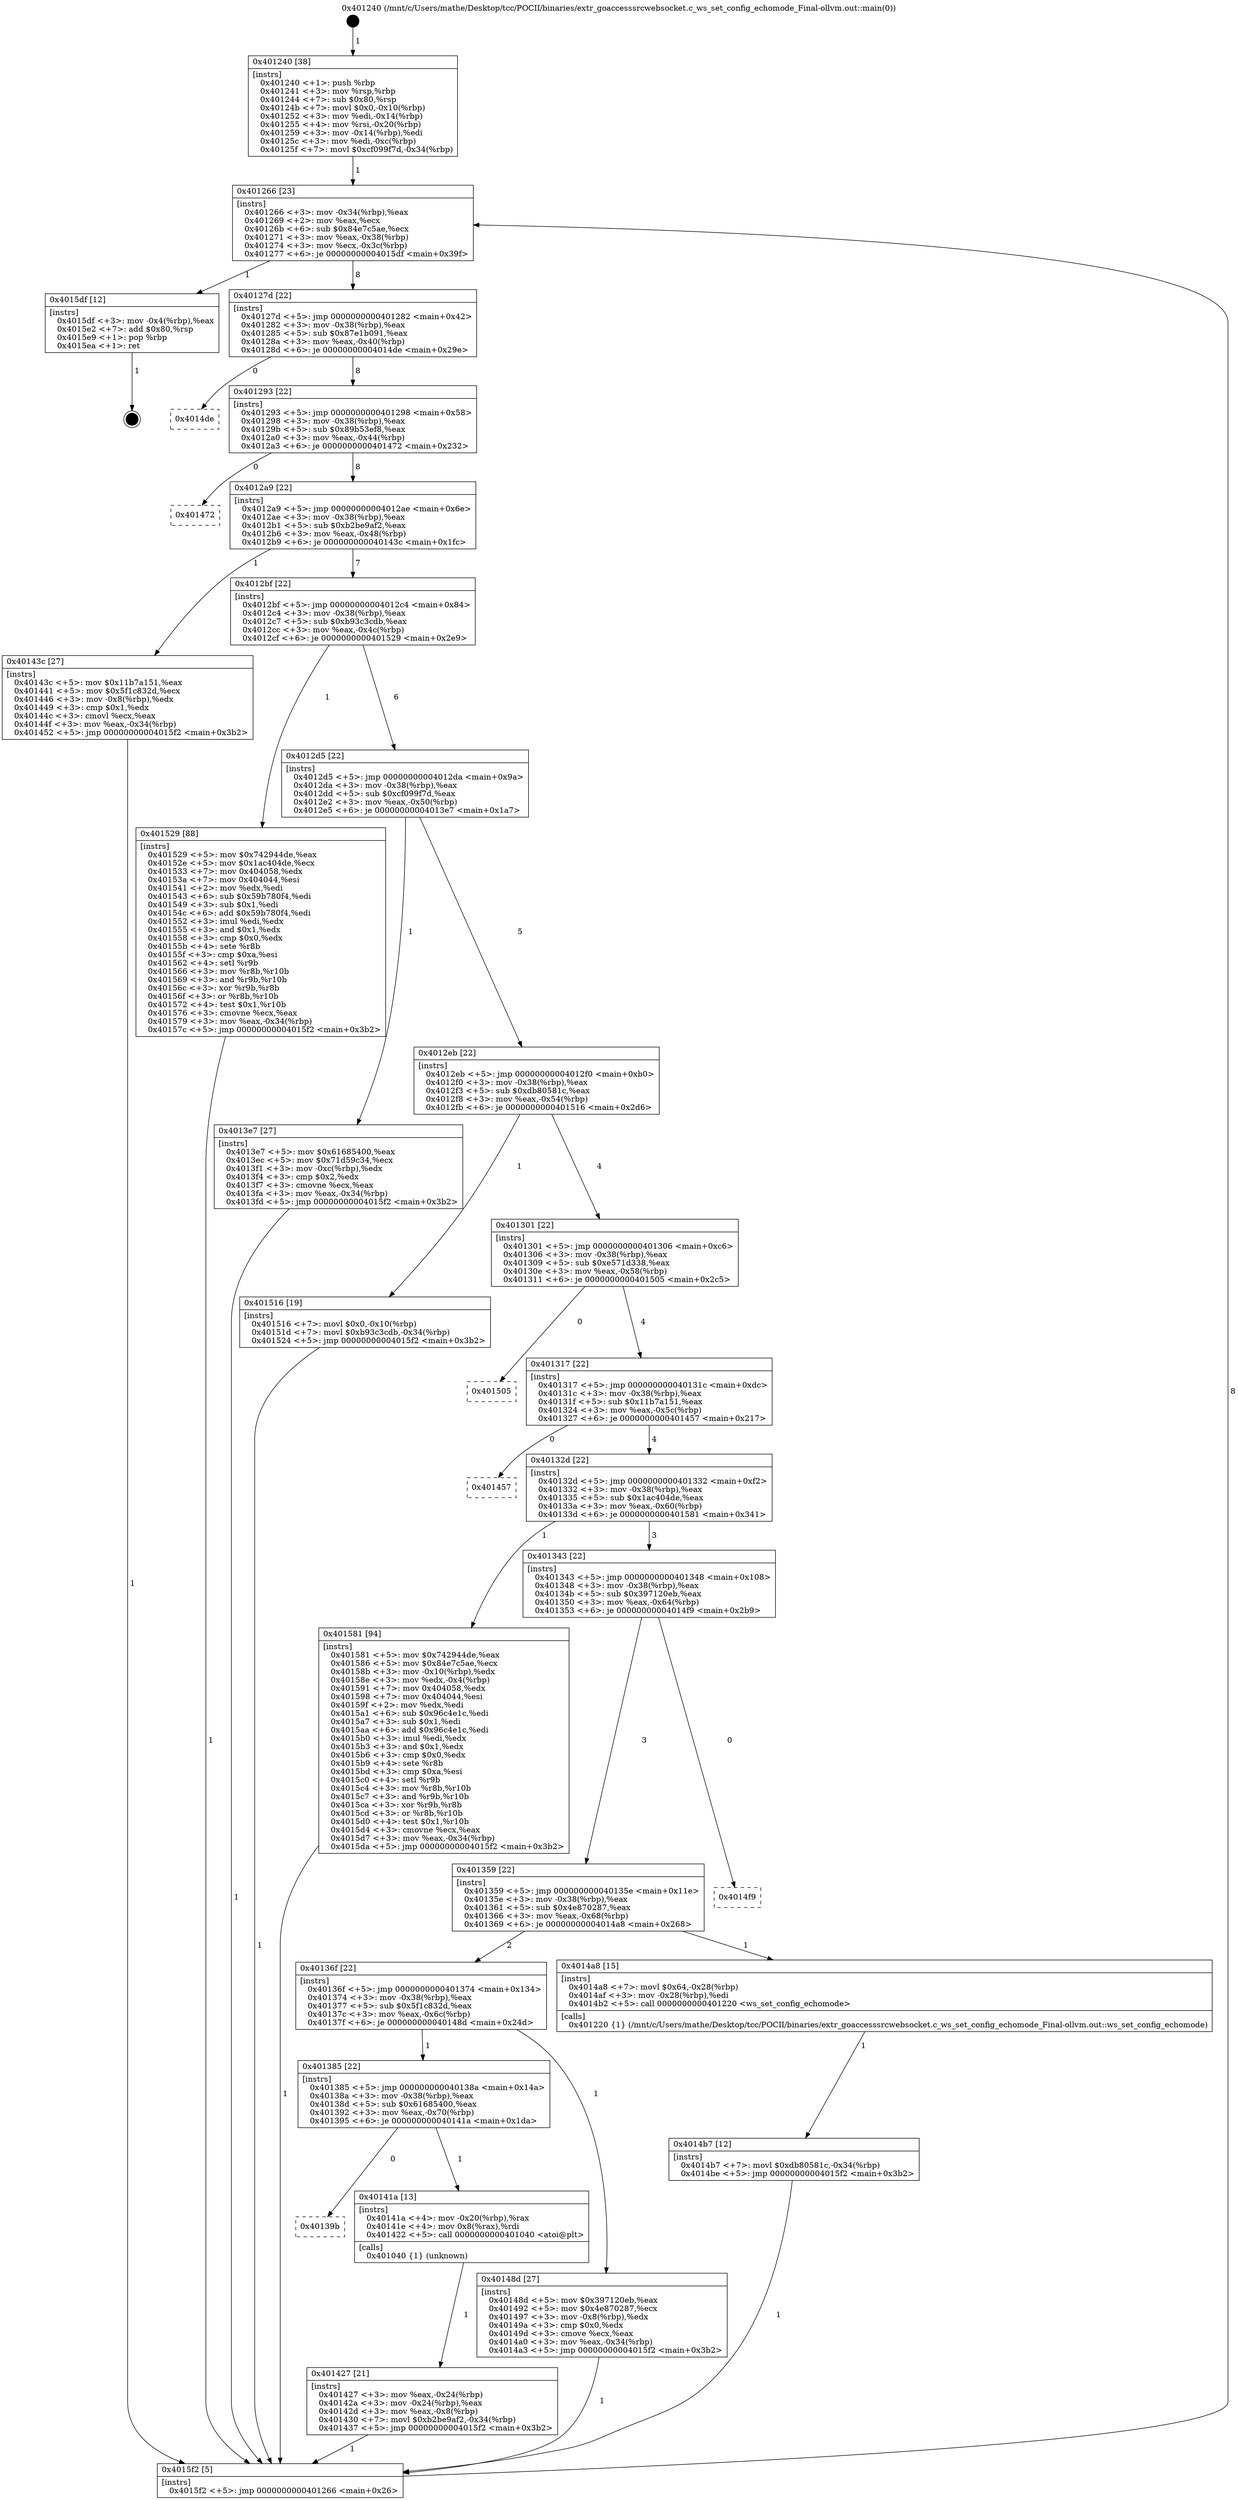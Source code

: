 digraph "0x401240" {
  label = "0x401240 (/mnt/c/Users/mathe/Desktop/tcc/POCII/binaries/extr_goaccesssrcwebsocket.c_ws_set_config_echomode_Final-ollvm.out::main(0))"
  labelloc = "t"
  node[shape=record]

  Entry [label="",width=0.3,height=0.3,shape=circle,fillcolor=black,style=filled]
  "0x401266" [label="{
     0x401266 [23]\l
     | [instrs]\l
     &nbsp;&nbsp;0x401266 \<+3\>: mov -0x34(%rbp),%eax\l
     &nbsp;&nbsp;0x401269 \<+2\>: mov %eax,%ecx\l
     &nbsp;&nbsp;0x40126b \<+6\>: sub $0x84e7c5ae,%ecx\l
     &nbsp;&nbsp;0x401271 \<+3\>: mov %eax,-0x38(%rbp)\l
     &nbsp;&nbsp;0x401274 \<+3\>: mov %ecx,-0x3c(%rbp)\l
     &nbsp;&nbsp;0x401277 \<+6\>: je 00000000004015df \<main+0x39f\>\l
  }"]
  "0x4015df" [label="{
     0x4015df [12]\l
     | [instrs]\l
     &nbsp;&nbsp;0x4015df \<+3\>: mov -0x4(%rbp),%eax\l
     &nbsp;&nbsp;0x4015e2 \<+7\>: add $0x80,%rsp\l
     &nbsp;&nbsp;0x4015e9 \<+1\>: pop %rbp\l
     &nbsp;&nbsp;0x4015ea \<+1\>: ret\l
  }"]
  "0x40127d" [label="{
     0x40127d [22]\l
     | [instrs]\l
     &nbsp;&nbsp;0x40127d \<+5\>: jmp 0000000000401282 \<main+0x42\>\l
     &nbsp;&nbsp;0x401282 \<+3\>: mov -0x38(%rbp),%eax\l
     &nbsp;&nbsp;0x401285 \<+5\>: sub $0x87e1b091,%eax\l
     &nbsp;&nbsp;0x40128a \<+3\>: mov %eax,-0x40(%rbp)\l
     &nbsp;&nbsp;0x40128d \<+6\>: je 00000000004014de \<main+0x29e\>\l
  }"]
  Exit [label="",width=0.3,height=0.3,shape=circle,fillcolor=black,style=filled,peripheries=2]
  "0x4014de" [label="{
     0x4014de\l
  }", style=dashed]
  "0x401293" [label="{
     0x401293 [22]\l
     | [instrs]\l
     &nbsp;&nbsp;0x401293 \<+5\>: jmp 0000000000401298 \<main+0x58\>\l
     &nbsp;&nbsp;0x401298 \<+3\>: mov -0x38(%rbp),%eax\l
     &nbsp;&nbsp;0x40129b \<+5\>: sub $0x89b53ef8,%eax\l
     &nbsp;&nbsp;0x4012a0 \<+3\>: mov %eax,-0x44(%rbp)\l
     &nbsp;&nbsp;0x4012a3 \<+6\>: je 0000000000401472 \<main+0x232\>\l
  }"]
  "0x4014b7" [label="{
     0x4014b7 [12]\l
     | [instrs]\l
     &nbsp;&nbsp;0x4014b7 \<+7\>: movl $0xdb80581c,-0x34(%rbp)\l
     &nbsp;&nbsp;0x4014be \<+5\>: jmp 00000000004015f2 \<main+0x3b2\>\l
  }"]
  "0x401472" [label="{
     0x401472\l
  }", style=dashed]
  "0x4012a9" [label="{
     0x4012a9 [22]\l
     | [instrs]\l
     &nbsp;&nbsp;0x4012a9 \<+5\>: jmp 00000000004012ae \<main+0x6e\>\l
     &nbsp;&nbsp;0x4012ae \<+3\>: mov -0x38(%rbp),%eax\l
     &nbsp;&nbsp;0x4012b1 \<+5\>: sub $0xb2be9af2,%eax\l
     &nbsp;&nbsp;0x4012b6 \<+3\>: mov %eax,-0x48(%rbp)\l
     &nbsp;&nbsp;0x4012b9 \<+6\>: je 000000000040143c \<main+0x1fc\>\l
  }"]
  "0x401427" [label="{
     0x401427 [21]\l
     | [instrs]\l
     &nbsp;&nbsp;0x401427 \<+3\>: mov %eax,-0x24(%rbp)\l
     &nbsp;&nbsp;0x40142a \<+3\>: mov -0x24(%rbp),%eax\l
     &nbsp;&nbsp;0x40142d \<+3\>: mov %eax,-0x8(%rbp)\l
     &nbsp;&nbsp;0x401430 \<+7\>: movl $0xb2be9af2,-0x34(%rbp)\l
     &nbsp;&nbsp;0x401437 \<+5\>: jmp 00000000004015f2 \<main+0x3b2\>\l
  }"]
  "0x40143c" [label="{
     0x40143c [27]\l
     | [instrs]\l
     &nbsp;&nbsp;0x40143c \<+5\>: mov $0x11b7a151,%eax\l
     &nbsp;&nbsp;0x401441 \<+5\>: mov $0x5f1c832d,%ecx\l
     &nbsp;&nbsp;0x401446 \<+3\>: mov -0x8(%rbp),%edx\l
     &nbsp;&nbsp;0x401449 \<+3\>: cmp $0x1,%edx\l
     &nbsp;&nbsp;0x40144c \<+3\>: cmovl %ecx,%eax\l
     &nbsp;&nbsp;0x40144f \<+3\>: mov %eax,-0x34(%rbp)\l
     &nbsp;&nbsp;0x401452 \<+5\>: jmp 00000000004015f2 \<main+0x3b2\>\l
  }"]
  "0x4012bf" [label="{
     0x4012bf [22]\l
     | [instrs]\l
     &nbsp;&nbsp;0x4012bf \<+5\>: jmp 00000000004012c4 \<main+0x84\>\l
     &nbsp;&nbsp;0x4012c4 \<+3\>: mov -0x38(%rbp),%eax\l
     &nbsp;&nbsp;0x4012c7 \<+5\>: sub $0xb93c3cdb,%eax\l
     &nbsp;&nbsp;0x4012cc \<+3\>: mov %eax,-0x4c(%rbp)\l
     &nbsp;&nbsp;0x4012cf \<+6\>: je 0000000000401529 \<main+0x2e9\>\l
  }"]
  "0x40139b" [label="{
     0x40139b\l
  }", style=dashed]
  "0x401529" [label="{
     0x401529 [88]\l
     | [instrs]\l
     &nbsp;&nbsp;0x401529 \<+5\>: mov $0x742944de,%eax\l
     &nbsp;&nbsp;0x40152e \<+5\>: mov $0x1ac404de,%ecx\l
     &nbsp;&nbsp;0x401533 \<+7\>: mov 0x404058,%edx\l
     &nbsp;&nbsp;0x40153a \<+7\>: mov 0x404044,%esi\l
     &nbsp;&nbsp;0x401541 \<+2\>: mov %edx,%edi\l
     &nbsp;&nbsp;0x401543 \<+6\>: sub $0x59b780f4,%edi\l
     &nbsp;&nbsp;0x401549 \<+3\>: sub $0x1,%edi\l
     &nbsp;&nbsp;0x40154c \<+6\>: add $0x59b780f4,%edi\l
     &nbsp;&nbsp;0x401552 \<+3\>: imul %edi,%edx\l
     &nbsp;&nbsp;0x401555 \<+3\>: and $0x1,%edx\l
     &nbsp;&nbsp;0x401558 \<+3\>: cmp $0x0,%edx\l
     &nbsp;&nbsp;0x40155b \<+4\>: sete %r8b\l
     &nbsp;&nbsp;0x40155f \<+3\>: cmp $0xa,%esi\l
     &nbsp;&nbsp;0x401562 \<+4\>: setl %r9b\l
     &nbsp;&nbsp;0x401566 \<+3\>: mov %r8b,%r10b\l
     &nbsp;&nbsp;0x401569 \<+3\>: and %r9b,%r10b\l
     &nbsp;&nbsp;0x40156c \<+3\>: xor %r9b,%r8b\l
     &nbsp;&nbsp;0x40156f \<+3\>: or %r8b,%r10b\l
     &nbsp;&nbsp;0x401572 \<+4\>: test $0x1,%r10b\l
     &nbsp;&nbsp;0x401576 \<+3\>: cmovne %ecx,%eax\l
     &nbsp;&nbsp;0x401579 \<+3\>: mov %eax,-0x34(%rbp)\l
     &nbsp;&nbsp;0x40157c \<+5\>: jmp 00000000004015f2 \<main+0x3b2\>\l
  }"]
  "0x4012d5" [label="{
     0x4012d5 [22]\l
     | [instrs]\l
     &nbsp;&nbsp;0x4012d5 \<+5\>: jmp 00000000004012da \<main+0x9a\>\l
     &nbsp;&nbsp;0x4012da \<+3\>: mov -0x38(%rbp),%eax\l
     &nbsp;&nbsp;0x4012dd \<+5\>: sub $0xcf099f7d,%eax\l
     &nbsp;&nbsp;0x4012e2 \<+3\>: mov %eax,-0x50(%rbp)\l
     &nbsp;&nbsp;0x4012e5 \<+6\>: je 00000000004013e7 \<main+0x1a7\>\l
  }"]
  "0x40141a" [label="{
     0x40141a [13]\l
     | [instrs]\l
     &nbsp;&nbsp;0x40141a \<+4\>: mov -0x20(%rbp),%rax\l
     &nbsp;&nbsp;0x40141e \<+4\>: mov 0x8(%rax),%rdi\l
     &nbsp;&nbsp;0x401422 \<+5\>: call 0000000000401040 \<atoi@plt\>\l
     | [calls]\l
     &nbsp;&nbsp;0x401040 \{1\} (unknown)\l
  }"]
  "0x4013e7" [label="{
     0x4013e7 [27]\l
     | [instrs]\l
     &nbsp;&nbsp;0x4013e7 \<+5\>: mov $0x61685400,%eax\l
     &nbsp;&nbsp;0x4013ec \<+5\>: mov $0x71d59c34,%ecx\l
     &nbsp;&nbsp;0x4013f1 \<+3\>: mov -0xc(%rbp),%edx\l
     &nbsp;&nbsp;0x4013f4 \<+3\>: cmp $0x2,%edx\l
     &nbsp;&nbsp;0x4013f7 \<+3\>: cmovne %ecx,%eax\l
     &nbsp;&nbsp;0x4013fa \<+3\>: mov %eax,-0x34(%rbp)\l
     &nbsp;&nbsp;0x4013fd \<+5\>: jmp 00000000004015f2 \<main+0x3b2\>\l
  }"]
  "0x4012eb" [label="{
     0x4012eb [22]\l
     | [instrs]\l
     &nbsp;&nbsp;0x4012eb \<+5\>: jmp 00000000004012f0 \<main+0xb0\>\l
     &nbsp;&nbsp;0x4012f0 \<+3\>: mov -0x38(%rbp),%eax\l
     &nbsp;&nbsp;0x4012f3 \<+5\>: sub $0xdb80581c,%eax\l
     &nbsp;&nbsp;0x4012f8 \<+3\>: mov %eax,-0x54(%rbp)\l
     &nbsp;&nbsp;0x4012fb \<+6\>: je 0000000000401516 \<main+0x2d6\>\l
  }"]
  "0x4015f2" [label="{
     0x4015f2 [5]\l
     | [instrs]\l
     &nbsp;&nbsp;0x4015f2 \<+5\>: jmp 0000000000401266 \<main+0x26\>\l
  }"]
  "0x401240" [label="{
     0x401240 [38]\l
     | [instrs]\l
     &nbsp;&nbsp;0x401240 \<+1\>: push %rbp\l
     &nbsp;&nbsp;0x401241 \<+3\>: mov %rsp,%rbp\l
     &nbsp;&nbsp;0x401244 \<+7\>: sub $0x80,%rsp\l
     &nbsp;&nbsp;0x40124b \<+7\>: movl $0x0,-0x10(%rbp)\l
     &nbsp;&nbsp;0x401252 \<+3\>: mov %edi,-0x14(%rbp)\l
     &nbsp;&nbsp;0x401255 \<+4\>: mov %rsi,-0x20(%rbp)\l
     &nbsp;&nbsp;0x401259 \<+3\>: mov -0x14(%rbp),%edi\l
     &nbsp;&nbsp;0x40125c \<+3\>: mov %edi,-0xc(%rbp)\l
     &nbsp;&nbsp;0x40125f \<+7\>: movl $0xcf099f7d,-0x34(%rbp)\l
  }"]
  "0x401385" [label="{
     0x401385 [22]\l
     | [instrs]\l
     &nbsp;&nbsp;0x401385 \<+5\>: jmp 000000000040138a \<main+0x14a\>\l
     &nbsp;&nbsp;0x40138a \<+3\>: mov -0x38(%rbp),%eax\l
     &nbsp;&nbsp;0x40138d \<+5\>: sub $0x61685400,%eax\l
     &nbsp;&nbsp;0x401392 \<+3\>: mov %eax,-0x70(%rbp)\l
     &nbsp;&nbsp;0x401395 \<+6\>: je 000000000040141a \<main+0x1da\>\l
  }"]
  "0x401516" [label="{
     0x401516 [19]\l
     | [instrs]\l
     &nbsp;&nbsp;0x401516 \<+7\>: movl $0x0,-0x10(%rbp)\l
     &nbsp;&nbsp;0x40151d \<+7\>: movl $0xb93c3cdb,-0x34(%rbp)\l
     &nbsp;&nbsp;0x401524 \<+5\>: jmp 00000000004015f2 \<main+0x3b2\>\l
  }"]
  "0x401301" [label="{
     0x401301 [22]\l
     | [instrs]\l
     &nbsp;&nbsp;0x401301 \<+5\>: jmp 0000000000401306 \<main+0xc6\>\l
     &nbsp;&nbsp;0x401306 \<+3\>: mov -0x38(%rbp),%eax\l
     &nbsp;&nbsp;0x401309 \<+5\>: sub $0xe571d338,%eax\l
     &nbsp;&nbsp;0x40130e \<+3\>: mov %eax,-0x58(%rbp)\l
     &nbsp;&nbsp;0x401311 \<+6\>: je 0000000000401505 \<main+0x2c5\>\l
  }"]
  "0x40148d" [label="{
     0x40148d [27]\l
     | [instrs]\l
     &nbsp;&nbsp;0x40148d \<+5\>: mov $0x397120eb,%eax\l
     &nbsp;&nbsp;0x401492 \<+5\>: mov $0x4e870287,%ecx\l
     &nbsp;&nbsp;0x401497 \<+3\>: mov -0x8(%rbp),%edx\l
     &nbsp;&nbsp;0x40149a \<+3\>: cmp $0x0,%edx\l
     &nbsp;&nbsp;0x40149d \<+3\>: cmove %ecx,%eax\l
     &nbsp;&nbsp;0x4014a0 \<+3\>: mov %eax,-0x34(%rbp)\l
     &nbsp;&nbsp;0x4014a3 \<+5\>: jmp 00000000004015f2 \<main+0x3b2\>\l
  }"]
  "0x401505" [label="{
     0x401505\l
  }", style=dashed]
  "0x401317" [label="{
     0x401317 [22]\l
     | [instrs]\l
     &nbsp;&nbsp;0x401317 \<+5\>: jmp 000000000040131c \<main+0xdc\>\l
     &nbsp;&nbsp;0x40131c \<+3\>: mov -0x38(%rbp),%eax\l
     &nbsp;&nbsp;0x40131f \<+5\>: sub $0x11b7a151,%eax\l
     &nbsp;&nbsp;0x401324 \<+3\>: mov %eax,-0x5c(%rbp)\l
     &nbsp;&nbsp;0x401327 \<+6\>: je 0000000000401457 \<main+0x217\>\l
  }"]
  "0x40136f" [label="{
     0x40136f [22]\l
     | [instrs]\l
     &nbsp;&nbsp;0x40136f \<+5\>: jmp 0000000000401374 \<main+0x134\>\l
     &nbsp;&nbsp;0x401374 \<+3\>: mov -0x38(%rbp),%eax\l
     &nbsp;&nbsp;0x401377 \<+5\>: sub $0x5f1c832d,%eax\l
     &nbsp;&nbsp;0x40137c \<+3\>: mov %eax,-0x6c(%rbp)\l
     &nbsp;&nbsp;0x40137f \<+6\>: je 000000000040148d \<main+0x24d\>\l
  }"]
  "0x401457" [label="{
     0x401457\l
  }", style=dashed]
  "0x40132d" [label="{
     0x40132d [22]\l
     | [instrs]\l
     &nbsp;&nbsp;0x40132d \<+5\>: jmp 0000000000401332 \<main+0xf2\>\l
     &nbsp;&nbsp;0x401332 \<+3\>: mov -0x38(%rbp),%eax\l
     &nbsp;&nbsp;0x401335 \<+5\>: sub $0x1ac404de,%eax\l
     &nbsp;&nbsp;0x40133a \<+3\>: mov %eax,-0x60(%rbp)\l
     &nbsp;&nbsp;0x40133d \<+6\>: je 0000000000401581 \<main+0x341\>\l
  }"]
  "0x4014a8" [label="{
     0x4014a8 [15]\l
     | [instrs]\l
     &nbsp;&nbsp;0x4014a8 \<+7\>: movl $0x64,-0x28(%rbp)\l
     &nbsp;&nbsp;0x4014af \<+3\>: mov -0x28(%rbp),%edi\l
     &nbsp;&nbsp;0x4014b2 \<+5\>: call 0000000000401220 \<ws_set_config_echomode\>\l
     | [calls]\l
     &nbsp;&nbsp;0x401220 \{1\} (/mnt/c/Users/mathe/Desktop/tcc/POCII/binaries/extr_goaccesssrcwebsocket.c_ws_set_config_echomode_Final-ollvm.out::ws_set_config_echomode)\l
  }"]
  "0x401581" [label="{
     0x401581 [94]\l
     | [instrs]\l
     &nbsp;&nbsp;0x401581 \<+5\>: mov $0x742944de,%eax\l
     &nbsp;&nbsp;0x401586 \<+5\>: mov $0x84e7c5ae,%ecx\l
     &nbsp;&nbsp;0x40158b \<+3\>: mov -0x10(%rbp),%edx\l
     &nbsp;&nbsp;0x40158e \<+3\>: mov %edx,-0x4(%rbp)\l
     &nbsp;&nbsp;0x401591 \<+7\>: mov 0x404058,%edx\l
     &nbsp;&nbsp;0x401598 \<+7\>: mov 0x404044,%esi\l
     &nbsp;&nbsp;0x40159f \<+2\>: mov %edx,%edi\l
     &nbsp;&nbsp;0x4015a1 \<+6\>: sub $0x96c4e1c,%edi\l
     &nbsp;&nbsp;0x4015a7 \<+3\>: sub $0x1,%edi\l
     &nbsp;&nbsp;0x4015aa \<+6\>: add $0x96c4e1c,%edi\l
     &nbsp;&nbsp;0x4015b0 \<+3\>: imul %edi,%edx\l
     &nbsp;&nbsp;0x4015b3 \<+3\>: and $0x1,%edx\l
     &nbsp;&nbsp;0x4015b6 \<+3\>: cmp $0x0,%edx\l
     &nbsp;&nbsp;0x4015b9 \<+4\>: sete %r8b\l
     &nbsp;&nbsp;0x4015bd \<+3\>: cmp $0xa,%esi\l
     &nbsp;&nbsp;0x4015c0 \<+4\>: setl %r9b\l
     &nbsp;&nbsp;0x4015c4 \<+3\>: mov %r8b,%r10b\l
     &nbsp;&nbsp;0x4015c7 \<+3\>: and %r9b,%r10b\l
     &nbsp;&nbsp;0x4015ca \<+3\>: xor %r9b,%r8b\l
     &nbsp;&nbsp;0x4015cd \<+3\>: or %r8b,%r10b\l
     &nbsp;&nbsp;0x4015d0 \<+4\>: test $0x1,%r10b\l
     &nbsp;&nbsp;0x4015d4 \<+3\>: cmovne %ecx,%eax\l
     &nbsp;&nbsp;0x4015d7 \<+3\>: mov %eax,-0x34(%rbp)\l
     &nbsp;&nbsp;0x4015da \<+5\>: jmp 00000000004015f2 \<main+0x3b2\>\l
  }"]
  "0x401343" [label="{
     0x401343 [22]\l
     | [instrs]\l
     &nbsp;&nbsp;0x401343 \<+5\>: jmp 0000000000401348 \<main+0x108\>\l
     &nbsp;&nbsp;0x401348 \<+3\>: mov -0x38(%rbp),%eax\l
     &nbsp;&nbsp;0x40134b \<+5\>: sub $0x397120eb,%eax\l
     &nbsp;&nbsp;0x401350 \<+3\>: mov %eax,-0x64(%rbp)\l
     &nbsp;&nbsp;0x401353 \<+6\>: je 00000000004014f9 \<main+0x2b9\>\l
  }"]
  "0x401359" [label="{
     0x401359 [22]\l
     | [instrs]\l
     &nbsp;&nbsp;0x401359 \<+5\>: jmp 000000000040135e \<main+0x11e\>\l
     &nbsp;&nbsp;0x40135e \<+3\>: mov -0x38(%rbp),%eax\l
     &nbsp;&nbsp;0x401361 \<+5\>: sub $0x4e870287,%eax\l
     &nbsp;&nbsp;0x401366 \<+3\>: mov %eax,-0x68(%rbp)\l
     &nbsp;&nbsp;0x401369 \<+6\>: je 00000000004014a8 \<main+0x268\>\l
  }"]
  "0x4014f9" [label="{
     0x4014f9\l
  }", style=dashed]
  Entry -> "0x401240" [label=" 1"]
  "0x401266" -> "0x4015df" [label=" 1"]
  "0x401266" -> "0x40127d" [label=" 8"]
  "0x4015df" -> Exit [label=" 1"]
  "0x40127d" -> "0x4014de" [label=" 0"]
  "0x40127d" -> "0x401293" [label=" 8"]
  "0x401581" -> "0x4015f2" [label=" 1"]
  "0x401293" -> "0x401472" [label=" 0"]
  "0x401293" -> "0x4012a9" [label=" 8"]
  "0x401529" -> "0x4015f2" [label=" 1"]
  "0x4012a9" -> "0x40143c" [label=" 1"]
  "0x4012a9" -> "0x4012bf" [label=" 7"]
  "0x401516" -> "0x4015f2" [label=" 1"]
  "0x4012bf" -> "0x401529" [label=" 1"]
  "0x4012bf" -> "0x4012d5" [label=" 6"]
  "0x4014b7" -> "0x4015f2" [label=" 1"]
  "0x4012d5" -> "0x4013e7" [label=" 1"]
  "0x4012d5" -> "0x4012eb" [label=" 5"]
  "0x4013e7" -> "0x4015f2" [label=" 1"]
  "0x401240" -> "0x401266" [label=" 1"]
  "0x4015f2" -> "0x401266" [label=" 8"]
  "0x4014a8" -> "0x4014b7" [label=" 1"]
  "0x4012eb" -> "0x401516" [label=" 1"]
  "0x4012eb" -> "0x401301" [label=" 4"]
  "0x40143c" -> "0x4015f2" [label=" 1"]
  "0x401301" -> "0x401505" [label=" 0"]
  "0x401301" -> "0x401317" [label=" 4"]
  "0x401427" -> "0x4015f2" [label=" 1"]
  "0x401317" -> "0x401457" [label=" 0"]
  "0x401317" -> "0x40132d" [label=" 4"]
  "0x401385" -> "0x40139b" [label=" 0"]
  "0x40132d" -> "0x401581" [label=" 1"]
  "0x40132d" -> "0x401343" [label=" 3"]
  "0x401385" -> "0x40141a" [label=" 1"]
  "0x401343" -> "0x4014f9" [label=" 0"]
  "0x401343" -> "0x401359" [label=" 3"]
  "0x40148d" -> "0x4015f2" [label=" 1"]
  "0x401359" -> "0x4014a8" [label=" 1"]
  "0x401359" -> "0x40136f" [label=" 2"]
  "0x40141a" -> "0x401427" [label=" 1"]
  "0x40136f" -> "0x40148d" [label=" 1"]
  "0x40136f" -> "0x401385" [label=" 1"]
}
